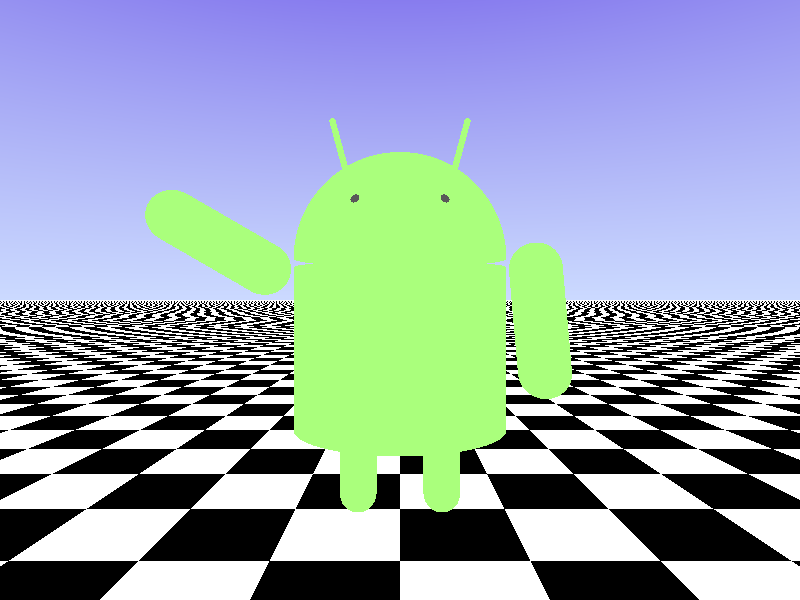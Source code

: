 // POV-Ray 3.7 Scene File " ... .pov"
// author:  ...
// date:    ...
//--------------------------------------------------------------------------
#version 3.7;
global_settings{ assumed_gamma 1.0 }
#default{ finish{ ambient 0.1 diffuse 0.9 }} 
//--------------------------------------------------------------------------
#include "colors.inc"
#include "textures.inc"
#include "glass.inc"
#include "metals.inc"
#include "golds.inc"
#include "stones.inc"
#include "woods.inc"
#include "shapes.inc"
#include "shapes2.inc"
#include "functions.inc"
#include "math.inc"
#include "transforms.inc"
//--------------------------------------------------------------------------
// camera ------------------------------------------------------------------
#declare Camera_0 = camera {perspective angle 75               // front view
                            location  <0.0 , 2.0 ,-3.0>
                            right     x*image_width/image_height
                            look_at   <0.0 , 2.0 , 0.0>}
#declare Camera_1 = camera {/*ultra_wide_angle*/ angle 90   // diagonal view
                            location  <2.0 , 2.5 ,-3.0>
                            right     x*image_width/image_height
                            look_at   <0.0 , 1.0 , 0.0>}
#declare Camera_2 = camera {/*ultra_wide_angle*/ angle 90  //right side view
                            location  <3.0 , 1.0 , 0.0>
                            right     x*image_width/image_height
                            look_at   <0.0 , 1.0 , 0.0>}
#declare Camera_3 = camera {/*ultra_wide_angle*/ angle 90        // top view
                            location  <0.0 , 3.0 ,-0.001>
                            right     x*image_width/image_height
                            look_at   <0.0 , 1.0 , 0.0>}
camera{Camera_0}
// sun ----------------------------------------------------------------------
light_source{< 3000,3000,-3000> color White}
// sky ----------------------------------------------------------------------
sky_sphere { pigment { gradient <0,1,0>
                       color_map { [0.00 rgb <0.6,0.7,1.0>]
                                   [0.35 rgb <0.1,0.0,0.8>]
                                   [0.65 rgb <0.1,0.0,0.8>]
                                   [1.00 rgb <0.6,0.7,1.0>] 
                                 } 
                       scale 2         
                     } // end of pigment
           } //end of skysphere
// ground -------------------------------------------------------------------
plane{ <0,1,0>, 0 
       texture{ pigment{ checker color rgb<1,1,1>*1.2 color rgb<0.25,0.15,0.1>*0}
              //normal { bumps 0.75 scale 0.025}
                finish { phong 0.1}
              } // end of texture
     } // end of plane
//---------------------------------------------------------------------------
//---------------------------- objects in scene ----------------------------
//---------------------------------------------------------------------------

// Android robot
#declare Android_Tex = texture { //Polished_Chrome
    pigment{ color rgb<0.4, 1.0, 0.2> } // rgb< 1, 0.0, 0.0>}
    finish { phong 1 reflection {0.05 metallic 0.5}}
} // end of texture

#declare Arm =  union {
                    sphere {<0,0,0>, 0.5}
                    cylinder {<0,-2,0>, <0,0,0>, 0.5}
                    sphere {<0,-2,0>, 0.5}
                    scale<.5,.5,.5>
                }

#declare Leg =  union {
                    sphere {<0,1,0>, 0.5}
                    cylinder {<0,-1,0>, <0,1,0>, 0.5}
                    sphere {<0,-1,0>, 0.5}
                    scale<.35,.35,.35>
                    translate<0,-0.80,0>
                }

#declare Antenna =  union {
                        sphere {<0,2.5,0>, 0.03}
                        cylinder {<0,1.8,0>, <0,2.5,0>, 0.03}
                        sphere {<0,1.8,0>, 0.03}

                    }

union {
	// Rumpf
	cylinder { 
		<0,-0.5,0>, <0,1,0>, 1
	}
	// Eyes
	sphere { <-0.35,1.5,-0.8>, 0.05 pigment { color rgb<0.1,0.1,0.1> } }
	sphere { < 0.35,1.5,-0.8>, 0.05 pigment { color rgb<0.1,0.1,0.1> } }
	// Kopf
	intersection {
		sphere {<0,1,0>, 1}
		box {<-1,2,-1>, <1,1,1>}
		translate<0,0.08,0>
	}
	// Arms
	union { Arm rotate<0,0,-120+20*sin(10*pi*clock)> translate<-1.3,1,0> }
	union { Arm rotate<0,0,+5> translate<+1.3,1,0> }
	// Legs
	union { Leg translate<-0.4,0,0> }
	union { Leg translate< 0.4,0,0> }
	// Antennas
	union { Antenna rotate<0,0, 15> }
	union { Antenna rotate<0,0,-15> }

	texture{Android_Tex}
	scale<1,1,1>
	translate<0,abs(sin(2*pi*clock)),0>
    rotate<0,0,20 * sin(2*pi*clock)>
	translate<0,1.30,2>
}

